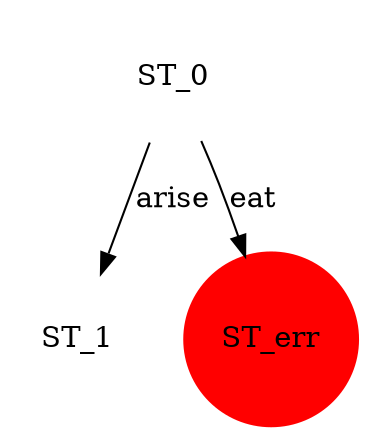 digraph parta {
	rankdir=UD;
	size="4,4"
	node[style = filled, shape = circle, color = white]; ST_0;
	node[style = filled, shape = circle, color = white] ST_1;
	node[style = filled, shape = circle, color = red]; ST_err;
	ST_0 -> ST_1 [ label = "arise"];
	ST_0 -> ST_err [ label = "eat" ];
}
